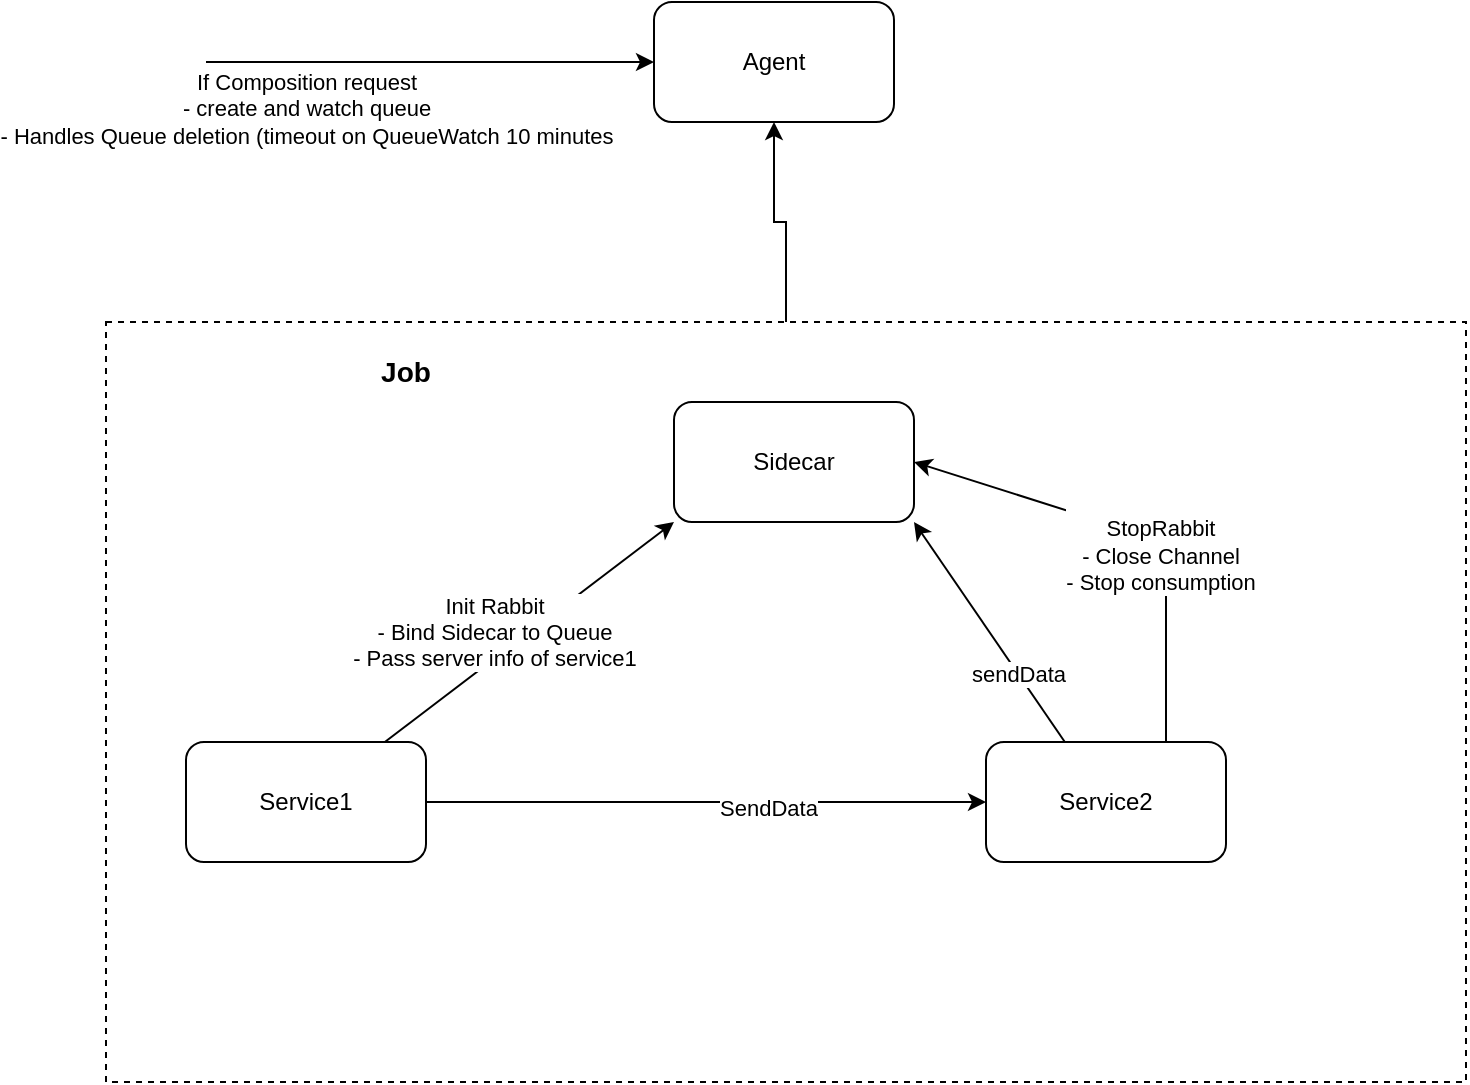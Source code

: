 <mxfile version="24.7.5">
  <diagram name="Page-1" id="npcZH3qfldZvrixYICjO">
    <mxGraphModel dx="2074" dy="836" grid="1" gridSize="10" guides="1" tooltips="1" connect="1" arrows="1" fold="1" page="1" pageScale="1" pageWidth="827" pageHeight="1169" math="0" shadow="0">
      <root>
        <mxCell id="0" />
        <mxCell id="1" parent="0" />
        <mxCell id="TrqFHqoa1-z1DDAiP75l-16" value="" style="edgeStyle=orthogonalEdgeStyle;rounded=0;orthogonalLoop=1;jettySize=auto;html=1;" edge="1" parent="1" source="TrqFHqoa1-z1DDAiP75l-4" target="TrqFHqoa1-z1DDAiP75l-2">
          <mxGeometry relative="1" as="geometry" />
        </mxCell>
        <mxCell id="TrqFHqoa1-z1DDAiP75l-4" value="" style="rounded=0;whiteSpace=wrap;html=1;fillColor=none;dashed=1;" vertex="1" parent="1">
          <mxGeometry x="74" y="205" width="680" height="380" as="geometry" />
        </mxCell>
        <mxCell id="TrqFHqoa1-z1DDAiP75l-8" style="rounded=0;orthogonalLoop=1;jettySize=auto;html=1;entryX=0;entryY=1;entryDx=0;entryDy=0;" edge="1" parent="1" source="TrqFHqoa1-z1DDAiP75l-1" target="TrqFHqoa1-z1DDAiP75l-6">
          <mxGeometry relative="1" as="geometry" />
        </mxCell>
        <mxCell id="TrqFHqoa1-z1DDAiP75l-9" value="Init Rabbit&lt;div&gt;- Bind Sidecar to Queue&lt;/div&gt;&lt;div&gt;- Pass server info of service1&lt;/div&gt;" style="edgeLabel;html=1;align=center;verticalAlign=middle;resizable=0;points=[];" vertex="1" connectable="0" parent="TrqFHqoa1-z1DDAiP75l-8">
          <mxGeometry x="-0.286" y="-4" relative="1" as="geometry">
            <mxPoint y="-19" as="offset" />
          </mxGeometry>
        </mxCell>
        <mxCell id="TrqFHqoa1-z1DDAiP75l-10" style="edgeStyle=orthogonalEdgeStyle;rounded=0;orthogonalLoop=1;jettySize=auto;html=1;entryX=0;entryY=0.5;entryDx=0;entryDy=0;" edge="1" parent="1" source="TrqFHqoa1-z1DDAiP75l-1" target="TrqFHqoa1-z1DDAiP75l-7">
          <mxGeometry relative="1" as="geometry" />
        </mxCell>
        <mxCell id="TrqFHqoa1-z1DDAiP75l-11" value="SendData" style="edgeLabel;html=1;align=center;verticalAlign=middle;resizable=0;points=[];" vertex="1" connectable="0" parent="TrqFHqoa1-z1DDAiP75l-10">
          <mxGeometry x="0.221" y="-3" relative="1" as="geometry">
            <mxPoint as="offset" />
          </mxGeometry>
        </mxCell>
        <mxCell id="TrqFHqoa1-z1DDAiP75l-1" value="Service1" style="rounded=1;whiteSpace=wrap;html=1;" vertex="1" parent="1">
          <mxGeometry x="114" y="415" width="120" height="60" as="geometry" />
        </mxCell>
        <mxCell id="TrqFHqoa1-z1DDAiP75l-2" value="Agent" style="rounded=1;whiteSpace=wrap;html=1;" vertex="1" parent="1">
          <mxGeometry x="348" y="45" width="120" height="60" as="geometry" />
        </mxCell>
        <mxCell id="TrqFHqoa1-z1DDAiP75l-3" value="&lt;font style=&quot;font-size: 14px;&quot;&gt;Job&lt;/font&gt;" style="text;html=1;align=center;verticalAlign=middle;whiteSpace=wrap;rounded=0;fontStyle=1" vertex="1" parent="1">
          <mxGeometry x="194" y="215" width="60" height="30" as="geometry" />
        </mxCell>
        <mxCell id="TrqFHqoa1-z1DDAiP75l-5" value="" style="endArrow=classic;html=1;rounded=0;entryX=0;entryY=0.5;entryDx=0;entryDy=0;" edge="1" parent="1" target="TrqFHqoa1-z1DDAiP75l-2">
          <mxGeometry width="50" height="50" relative="1" as="geometry">
            <mxPoint x="124" y="75" as="sourcePoint" />
            <mxPoint x="434" y="275" as="targetPoint" />
          </mxGeometry>
        </mxCell>
        <mxCell id="TrqFHqoa1-z1DDAiP75l-15" value="If Composition request&lt;div&gt;- create and watch queue&lt;/div&gt;&lt;div&gt;- Handles Queue deletion (timeout on QueueWatch 10 minutes&lt;/div&gt;&lt;div&gt;&lt;br&gt;&lt;/div&gt;" style="edgeLabel;html=1;align=center;verticalAlign=middle;resizable=0;points=[];" vertex="1" connectable="0" parent="TrqFHqoa1-z1DDAiP75l-5">
          <mxGeometry x="-0.045" y="-4" relative="1" as="geometry">
            <mxPoint x="-57" y="26" as="offset" />
          </mxGeometry>
        </mxCell>
        <mxCell id="TrqFHqoa1-z1DDAiP75l-6" value="Sidecar" style="rounded=1;whiteSpace=wrap;html=1;" vertex="1" parent="1">
          <mxGeometry x="358" y="245" width="120" height="60" as="geometry" />
        </mxCell>
        <mxCell id="TrqFHqoa1-z1DDAiP75l-21" style="rounded=0;orthogonalLoop=1;jettySize=auto;html=1;entryX=1;entryY=1;entryDx=0;entryDy=0;" edge="1" parent="1" source="TrqFHqoa1-z1DDAiP75l-7" target="TrqFHqoa1-z1DDAiP75l-6">
          <mxGeometry relative="1" as="geometry" />
        </mxCell>
        <mxCell id="TrqFHqoa1-z1DDAiP75l-22" value="sendData" style="edgeLabel;html=1;align=center;verticalAlign=middle;resizable=0;points=[];" vertex="1" connectable="0" parent="TrqFHqoa1-z1DDAiP75l-21">
          <mxGeometry x="-0.393" y="1" relative="1" as="geometry">
            <mxPoint y="-1" as="offset" />
          </mxGeometry>
        </mxCell>
        <mxCell id="TrqFHqoa1-z1DDAiP75l-7" value="Service2" style="rounded=1;whiteSpace=wrap;html=1;" vertex="1" parent="1">
          <mxGeometry x="514" y="415" width="120" height="60" as="geometry" />
        </mxCell>
        <mxCell id="TrqFHqoa1-z1DDAiP75l-18" value="" style="endArrow=classic;html=1;rounded=0;exitX=0.75;exitY=0;exitDx=0;exitDy=0;entryX=1;entryY=0.5;entryDx=0;entryDy=0;" edge="1" parent="1" source="TrqFHqoa1-z1DDAiP75l-7" target="TrqFHqoa1-z1DDAiP75l-6">
          <mxGeometry width="50" height="50" relative="1" as="geometry">
            <mxPoint x="554" y="305" as="sourcePoint" />
            <mxPoint x="604" y="255" as="targetPoint" />
            <Array as="points">
              <mxPoint x="604" y="315" />
            </Array>
          </mxGeometry>
        </mxCell>
        <mxCell id="TrqFHqoa1-z1DDAiP75l-19" value="&lt;br&gt;StopRabbit&lt;div&gt;- Close Channel&lt;/div&gt;&lt;div&gt;- Stop consumption&lt;/div&gt;" style="edgeLabel;html=1;align=center;verticalAlign=middle;resizable=0;points=[];" vertex="1" connectable="0" parent="TrqFHqoa1-z1DDAiP75l-18">
          <mxGeometry x="-0.114" y="2" relative="1" as="geometry">
            <mxPoint y="-1" as="offset" />
          </mxGeometry>
        </mxCell>
      </root>
    </mxGraphModel>
  </diagram>
</mxfile>
